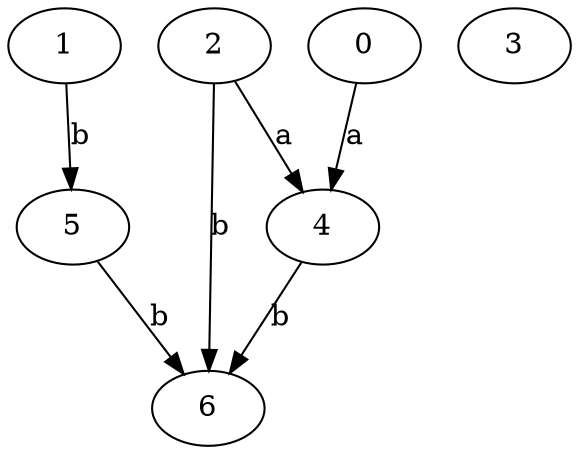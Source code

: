 strict digraph  {
1;
2;
3;
4;
5;
0;
6;
1 -> 5  [label=b];
2 -> 4  [label=a];
2 -> 6  [label=b];
4 -> 6  [label=b];
5 -> 6  [label=b];
0 -> 4  [label=a];
}
